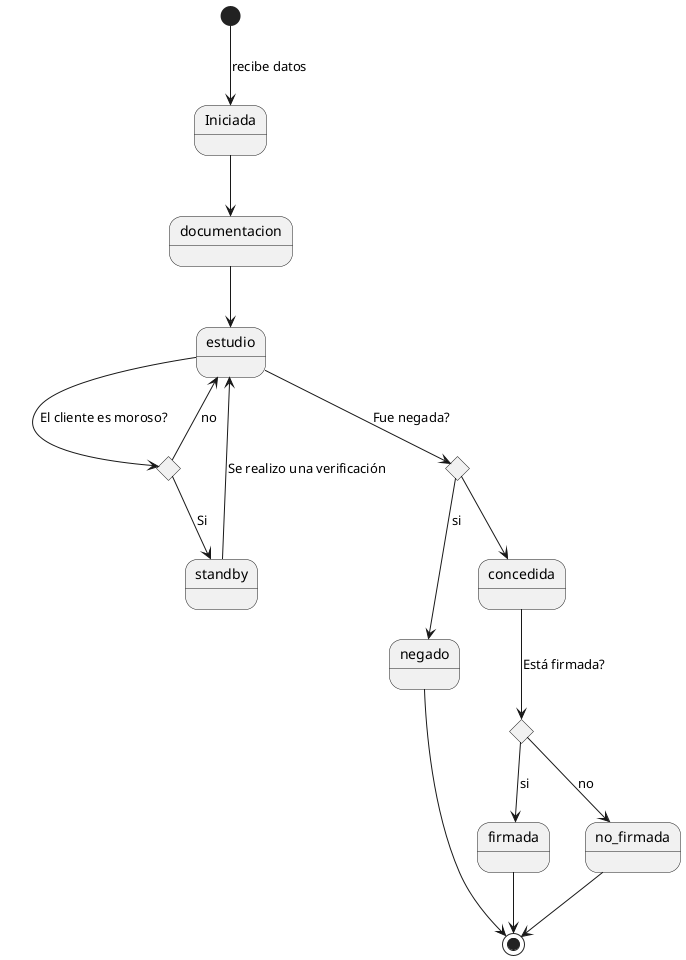 @startuml Banco

[*] --> Iniciada: recibe datos

state c1 <<choice>>
state c2 <<choice>>
state c3 <<choice>>

Iniciada --> documentacion
documentacion --> estudio
estudio --> c1: El cliente es moroso?
c1 --> standby: Si
standby --> estudio: Se realizo una verificación
c1 --> estudio: no
estudio --> c2: Fue negada?
c2 --> negado: si
negado --> [*]
c2 --> concedida
concedida --> c3: Está firmada?
c3 --> firmada: si
c3 --> no_firmada: no
firmada --> [*]
no_firmada --> [*]

@enduml